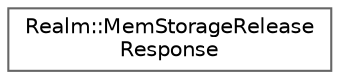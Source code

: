 digraph "Graphical Class Hierarchy"
{
 // LATEX_PDF_SIZE
  bgcolor="transparent";
  edge [fontname=Helvetica,fontsize=10,labelfontname=Helvetica,labelfontsize=10];
  node [fontname=Helvetica,fontsize=10,shape=box,height=0.2,width=0.4];
  rankdir="LR";
  Node0 [id="Node000000",label="Realm::MemStorageRelease\lResponse",height=0.2,width=0.4,color="grey40", fillcolor="white", style="filled",URL="$structRealm_1_1MemStorageReleaseResponse.html",tooltip=" "];
}
